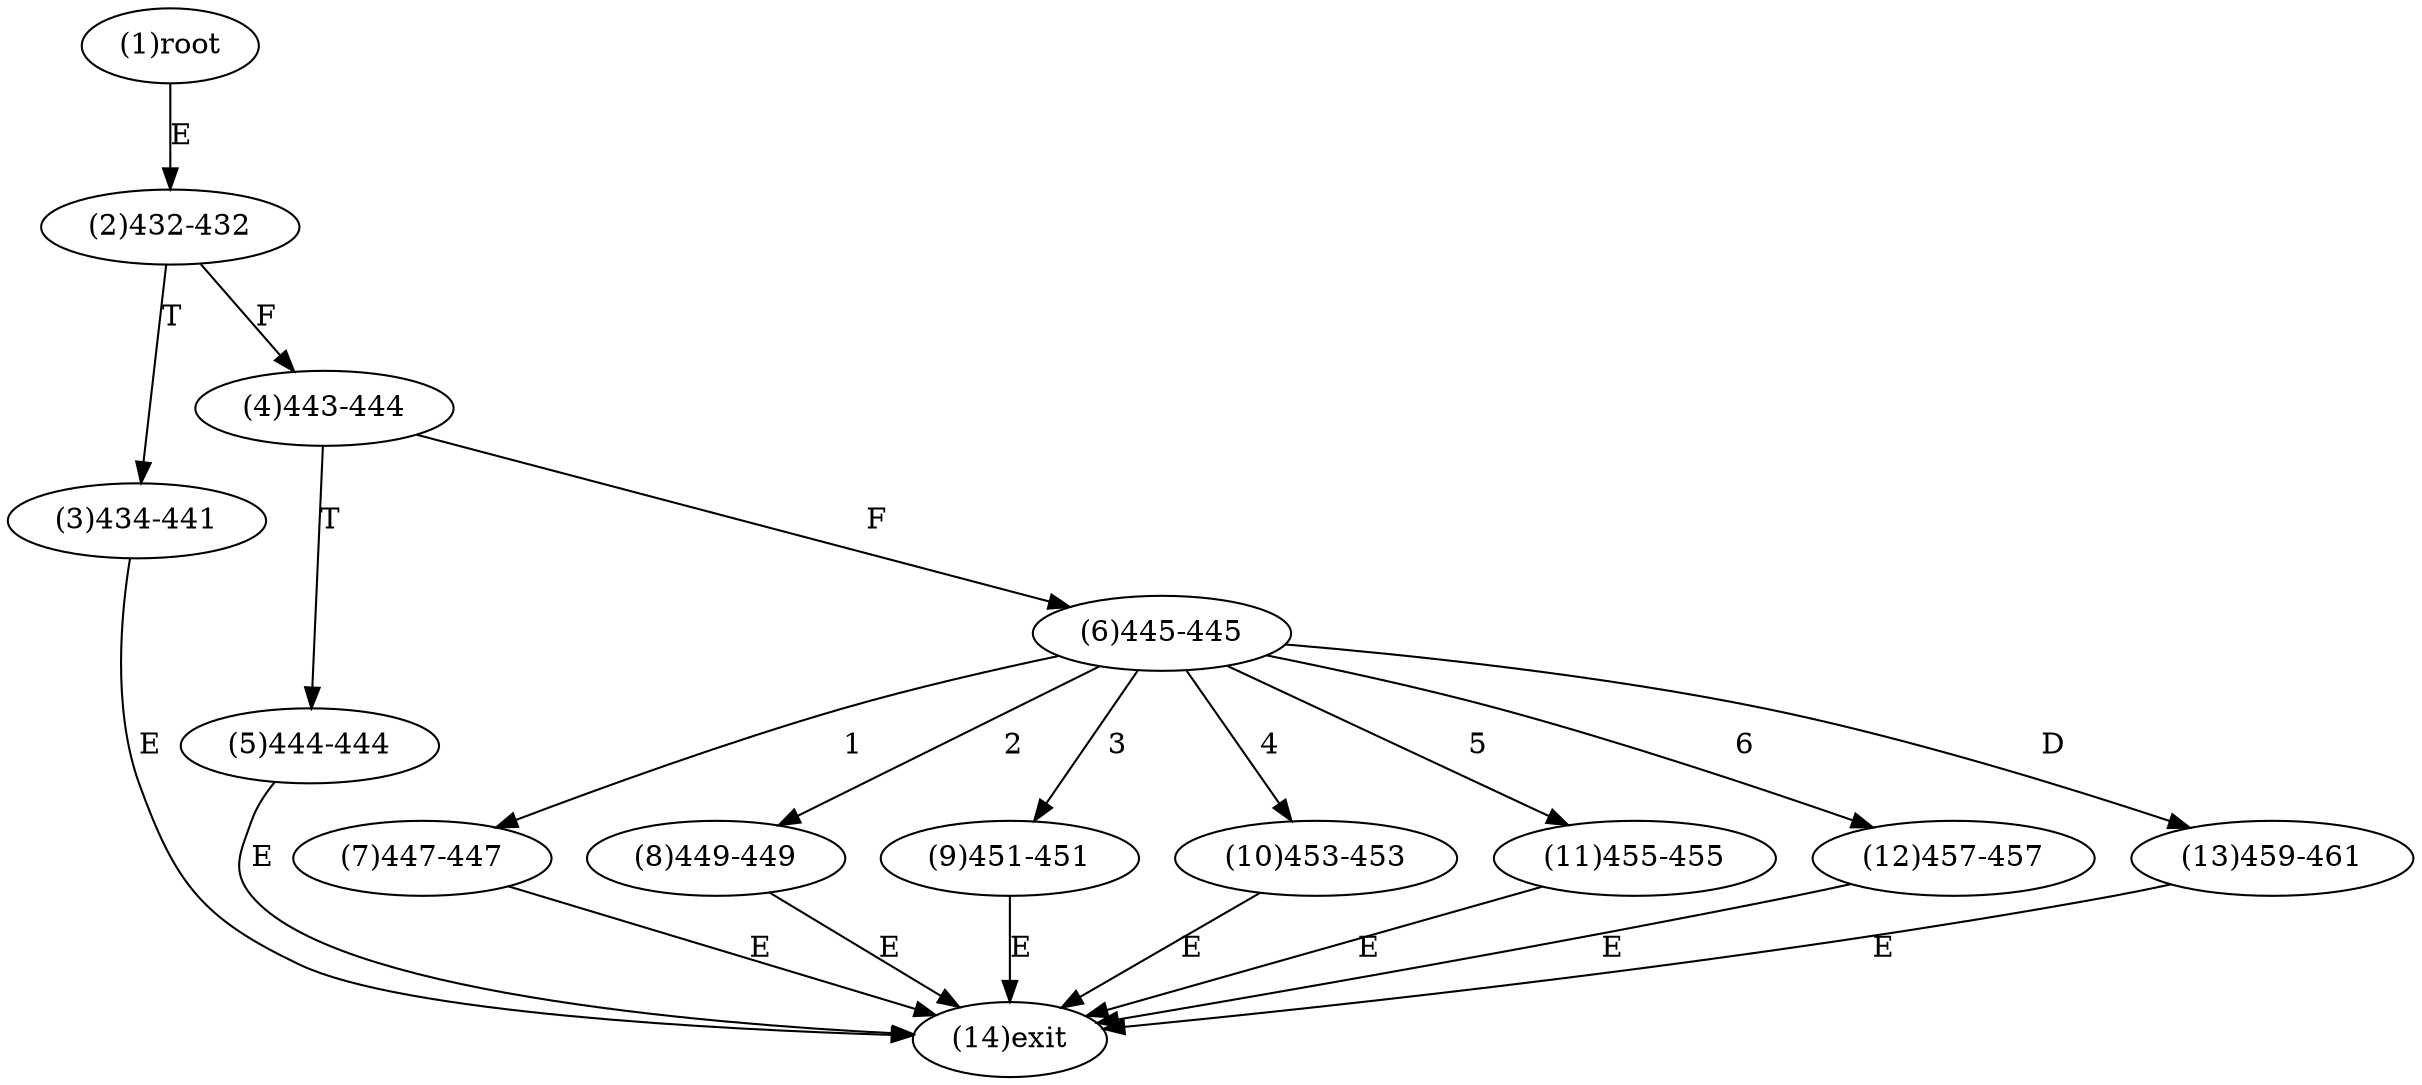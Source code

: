 digraph "" { 
1[ label="(1)root"];
2[ label="(2)432-432"];
3[ label="(3)434-441"];
4[ label="(4)443-444"];
5[ label="(5)444-444"];
6[ label="(6)445-445"];
7[ label="(7)447-447"];
8[ label="(8)449-449"];
9[ label="(9)451-451"];
10[ label="(10)453-453"];
11[ label="(11)455-455"];
12[ label="(12)457-457"];
13[ label="(13)459-461"];
14[ label="(14)exit"];
1->2[ label="E"];
2->4[ label="F"];
2->3[ label="T"];
3->14[ label="E"];
4->6[ label="F"];
4->5[ label="T"];
5->14[ label="E"];
6->7[ label="1"];
6->8[ label="2"];
6->9[ label="3"];
6->10[ label="4"];
6->11[ label="5"];
6->12[ label="6"];
6->13[ label="D"];
7->14[ label="E"];
8->14[ label="E"];
9->14[ label="E"];
10->14[ label="E"];
11->14[ label="E"];
12->14[ label="E"];
13->14[ label="E"];
}